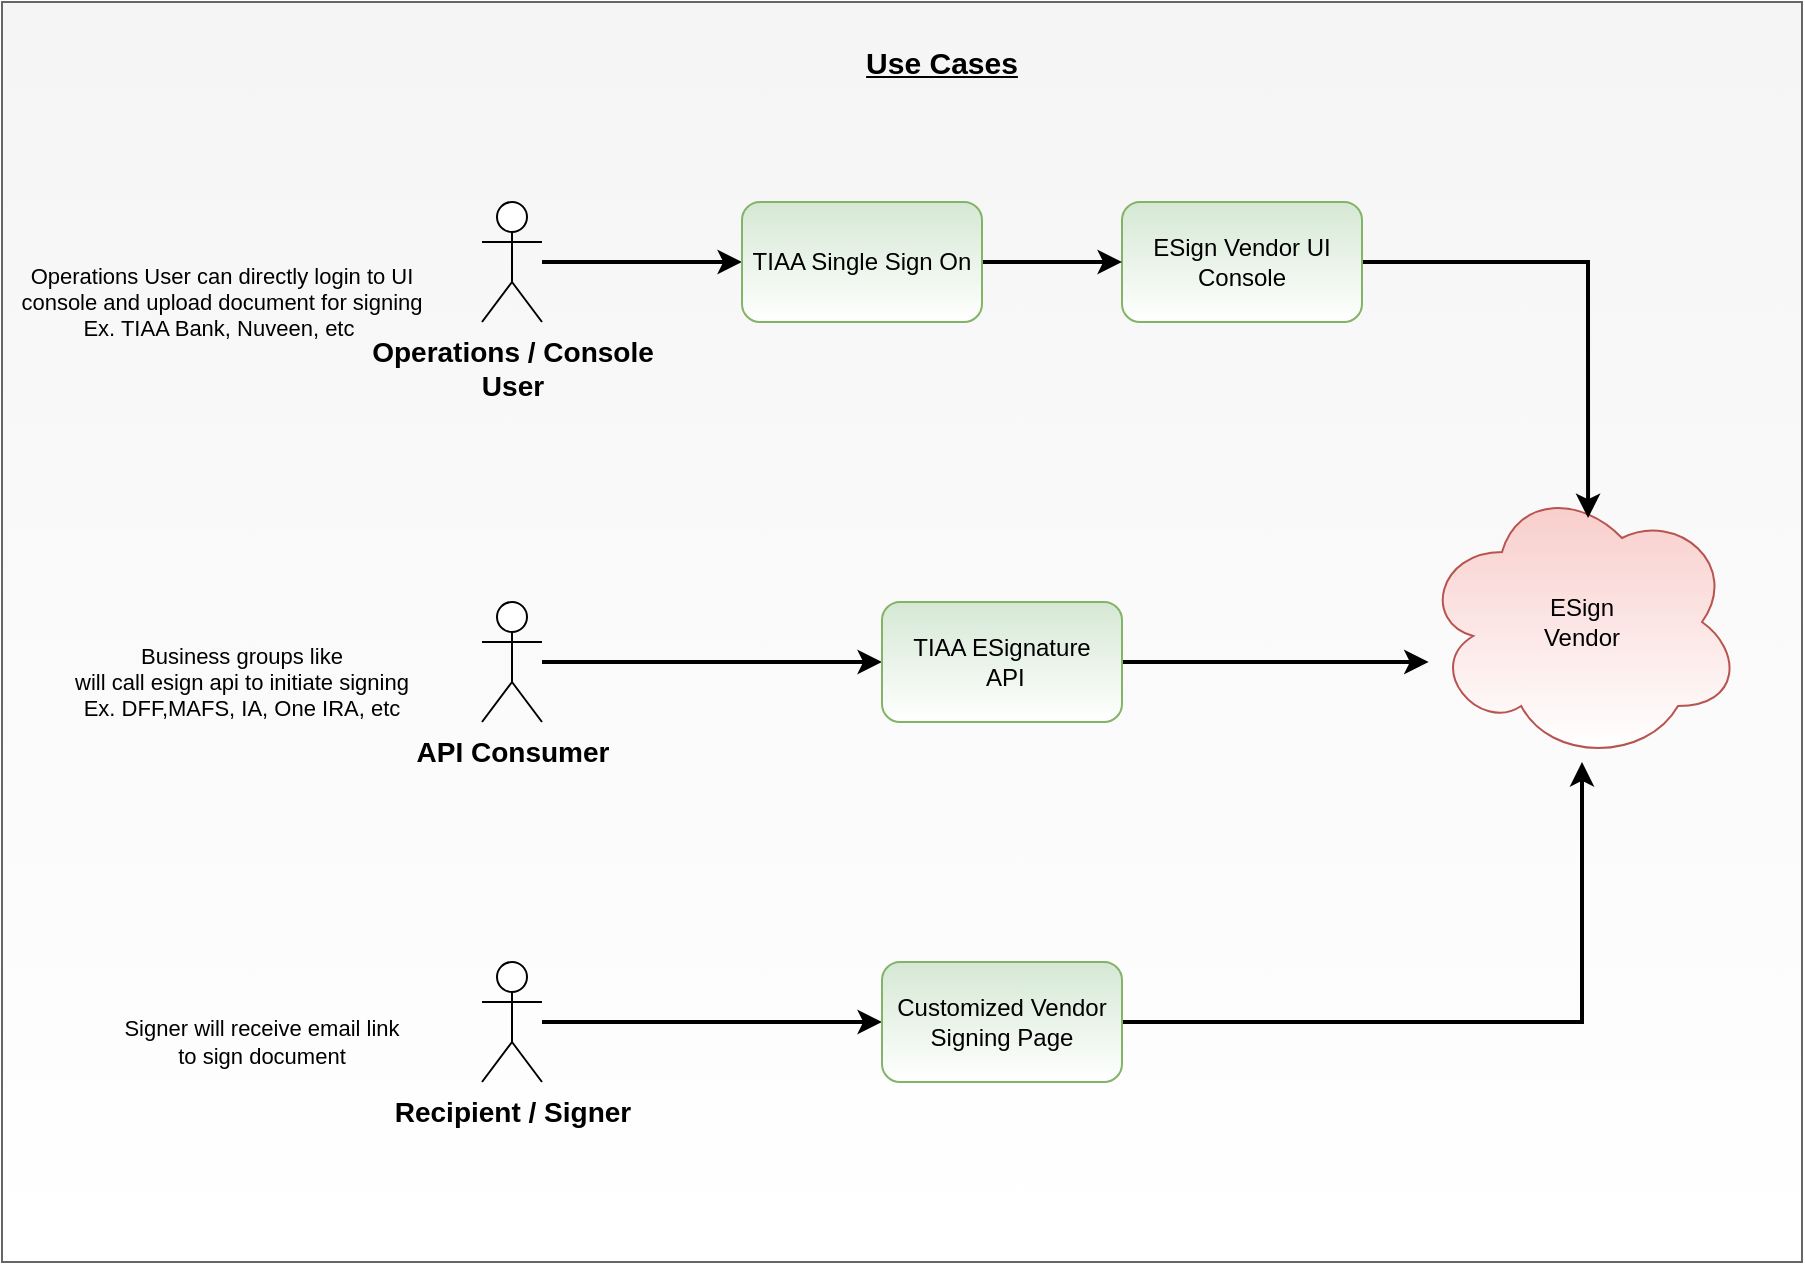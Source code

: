 <mxfile version="14.5.8" type="github">
  <diagram id="xuKhDqFIMhTm-fjvna5r" name="Page-1">
    <mxGraphModel dx="2272" dy="794" grid="1" gridSize="10" guides="1" tooltips="1" connect="1" arrows="1" fold="1" page="1" pageScale="1" pageWidth="850" pageHeight="1100" math="0" shadow="0">
      <root>
        <mxCell id="0" />
        <mxCell id="1" parent="0" />
        <mxCell id="hmuL_q066rKN3iv4lXcO-14" value="" style="rounded=0;whiteSpace=wrap;html=1;fillColor=#f5f5f5;strokeColor=#666666;fontColor=#333333;strokeWidth=1;gradientColor=#ffffff;" parent="1" vertex="1">
          <mxGeometry x="-150" y="10" width="900" height="630" as="geometry" />
        </mxCell>
        <mxCell id="hmuL_q066rKN3iv4lXcO-1" value="ESign&lt;br&gt;Vendor" style="ellipse;shape=cloud;whiteSpace=wrap;html=1;fillColor=#f8cecc;strokeColor=#b85450;gradientColor=#ffffff;" parent="1" vertex="1">
          <mxGeometry x="560" y="250" width="160" height="140" as="geometry" />
        </mxCell>
        <mxCell id="hmuL_q066rKN3iv4lXcO-5" style="edgeStyle=orthogonalEdgeStyle;rounded=0;orthogonalLoop=1;jettySize=auto;html=1;entryX=0;entryY=0.5;entryDx=0;entryDy=0;strokeWidth=2;" parent="1" source="hmuL_q066rKN3iv4lXcO-2" target="FBIPY-BPY4QFi2UBlofB-1" edge="1">
          <mxGeometry relative="1" as="geometry" />
        </mxCell>
        <mxCell id="hmuL_q066rKN3iv4lXcO-2" value="Operations / Console &lt;br style=&quot;font-size: 14px;&quot;&gt;User" style="shape=umlActor;verticalLabelPosition=bottom;verticalAlign=top;html=1;outlineConnect=0;fontStyle=1;fontSize=14;" parent="1" vertex="1">
          <mxGeometry x="90" y="110" width="30" height="60" as="geometry" />
        </mxCell>
        <mxCell id="hmuL_q066rKN3iv4lXcO-7" style="edgeStyle=orthogonalEdgeStyle;rounded=0;orthogonalLoop=1;jettySize=auto;html=1;strokeWidth=2;" parent="1" source="hmuL_q066rKN3iv4lXcO-3" target="hmuL_q066rKN3iv4lXcO-6" edge="1">
          <mxGeometry relative="1" as="geometry" />
        </mxCell>
        <mxCell id="hmuL_q066rKN3iv4lXcO-3" value="API Consumer" style="shape=umlActor;verticalLabelPosition=bottom;verticalAlign=top;html=1;outlineConnect=0;fontStyle=1;fontSize=14;" parent="1" vertex="1">
          <mxGeometry x="90" y="310" width="30" height="60" as="geometry" />
        </mxCell>
        <mxCell id="FBIPY-BPY4QFi2UBlofB-8" style="edgeStyle=orthogonalEdgeStyle;rounded=0;orthogonalLoop=1;jettySize=auto;html=1;entryX=0.519;entryY=0.129;entryDx=0;entryDy=0;entryPerimeter=0;fontSize=15;strokeWidth=2;" edge="1" parent="1" source="hmuL_q066rKN3iv4lXcO-4" target="hmuL_q066rKN3iv4lXcO-1">
          <mxGeometry relative="1" as="geometry" />
        </mxCell>
        <mxCell id="hmuL_q066rKN3iv4lXcO-4" value="ESign Vendor UI Console" style="rounded=1;whiteSpace=wrap;html=1;fillColor=#d5e8d4;strokeColor=#82b366;gradientColor=#ffffff;" parent="1" vertex="1">
          <mxGeometry x="410" y="110" width="120" height="60" as="geometry" />
        </mxCell>
        <mxCell id="FBIPY-BPY4QFi2UBlofB-9" style="edgeStyle=orthogonalEdgeStyle;rounded=0;orthogonalLoop=1;jettySize=auto;html=1;fontSize=15;strokeWidth=2;" edge="1" parent="1" source="hmuL_q066rKN3iv4lXcO-6" target="hmuL_q066rKN3iv4lXcO-1">
          <mxGeometry relative="1" as="geometry">
            <mxPoint x="560" y="270" as="targetPoint" />
            <Array as="points">
              <mxPoint x="480" y="340" />
              <mxPoint x="480" y="340" />
            </Array>
          </mxGeometry>
        </mxCell>
        <mxCell id="hmuL_q066rKN3iv4lXcO-6" value="TIAA ESignature&lt;br&gt;&amp;nbsp;API" style="rounded=1;whiteSpace=wrap;html=1;fillColor=#d5e8d4;strokeColor=#82b366;gradientColor=#ffffff;" parent="1" vertex="1">
          <mxGeometry x="290" y="310" width="120" height="60" as="geometry" />
        </mxCell>
        <mxCell id="hmuL_q066rKN3iv4lXcO-13" value="Use Cases" style="text;html=1;strokeColor=none;fillColor=none;align=center;verticalAlign=middle;whiteSpace=wrap;rounded=0;fontSize=15;fontStyle=5" parent="1" vertex="1">
          <mxGeometry x="200" y="30" width="240" height="20" as="geometry" />
        </mxCell>
        <mxCell id="FBIPY-BPY4QFi2UBlofB-2" style="edgeStyle=orthogonalEdgeStyle;rounded=0;orthogonalLoop=1;jettySize=auto;html=1;strokeWidth=2;" edge="1" parent="1" source="FBIPY-BPY4QFi2UBlofB-1" target="hmuL_q066rKN3iv4lXcO-4">
          <mxGeometry relative="1" as="geometry" />
        </mxCell>
        <mxCell id="FBIPY-BPY4QFi2UBlofB-1" value="TIAA Single Sign On" style="rounded=1;whiteSpace=wrap;html=1;fillColor=#d5e8d4;strokeColor=#82b366;gradientColor=#ffffff;" vertex="1" parent="1">
          <mxGeometry x="220" y="110" width="120" height="60" as="geometry" />
        </mxCell>
        <mxCell id="FBIPY-BPY4QFi2UBlofB-6" style="edgeStyle=orthogonalEdgeStyle;rounded=0;orthogonalLoop=1;jettySize=auto;html=1;strokeWidth=2;" edge="1" parent="1" source="FBIPY-BPY4QFi2UBlofB-3" target="FBIPY-BPY4QFi2UBlofB-5">
          <mxGeometry relative="1" as="geometry" />
        </mxCell>
        <mxCell id="FBIPY-BPY4QFi2UBlofB-3" value="Recipient / Signer" style="shape=umlActor;verticalLabelPosition=bottom;verticalAlign=top;html=1;outlineConnect=0;fontStyle=1;fontSize=14;" vertex="1" parent="1">
          <mxGeometry x="90" y="490" width="30" height="60" as="geometry" />
        </mxCell>
        <mxCell id="FBIPY-BPY4QFi2UBlofB-7" style="edgeStyle=orthogonalEdgeStyle;rounded=0;orthogonalLoop=1;jettySize=auto;html=1;strokeWidth=2;" edge="1" parent="1" source="FBIPY-BPY4QFi2UBlofB-5" target="hmuL_q066rKN3iv4lXcO-1">
          <mxGeometry relative="1" as="geometry" />
        </mxCell>
        <mxCell id="FBIPY-BPY4QFi2UBlofB-5" value="Customized Vendor Signing Page" style="rounded=1;whiteSpace=wrap;html=1;fillColor=#d5e8d4;strokeColor=#82b366;gradientColor=#ffffff;" vertex="1" parent="1">
          <mxGeometry x="290" y="490" width="120" height="60" as="geometry" />
        </mxCell>
        <mxCell id="FBIPY-BPY4QFi2UBlofB-10" value="Signer will receive email link&lt;br style=&quot;font-size: 11px;&quot;&gt;to sign document" style="text;html=1;strokeColor=none;fillColor=none;align=center;verticalAlign=middle;whiteSpace=wrap;rounded=0;fontSize=11;" vertex="1" parent="1">
          <mxGeometry x="-130" y="520" width="220" height="20" as="geometry" />
        </mxCell>
        <mxCell id="FBIPY-BPY4QFi2UBlofB-11" value="Business groups like&lt;br style=&quot;font-size: 11px&quot;&gt;will call esign api to initiate signing&lt;br&gt;Ex. DFF,MAFS, IA, One IRA, etc" style="text;html=1;strokeColor=none;fillColor=none;align=center;verticalAlign=middle;whiteSpace=wrap;rounded=0;fontSize=11;" vertex="1" parent="1">
          <mxGeometry x="-140" y="340" width="220" height="20" as="geometry" />
        </mxCell>
        <mxCell id="FBIPY-BPY4QFi2UBlofB-14" value="Operations User can directly login to UI console and upload document for signing&lt;br style=&quot;font-size: 11px;&quot;&gt;Ex. TIAA Bank, Nuveen, etc&amp;nbsp;" style="text;html=1;strokeColor=none;fillColor=none;align=center;verticalAlign=middle;whiteSpace=wrap;rounded=0;fontSize=11;" vertex="1" parent="1">
          <mxGeometry x="-150" y="150" width="220" height="20" as="geometry" />
        </mxCell>
      </root>
    </mxGraphModel>
  </diagram>
</mxfile>
